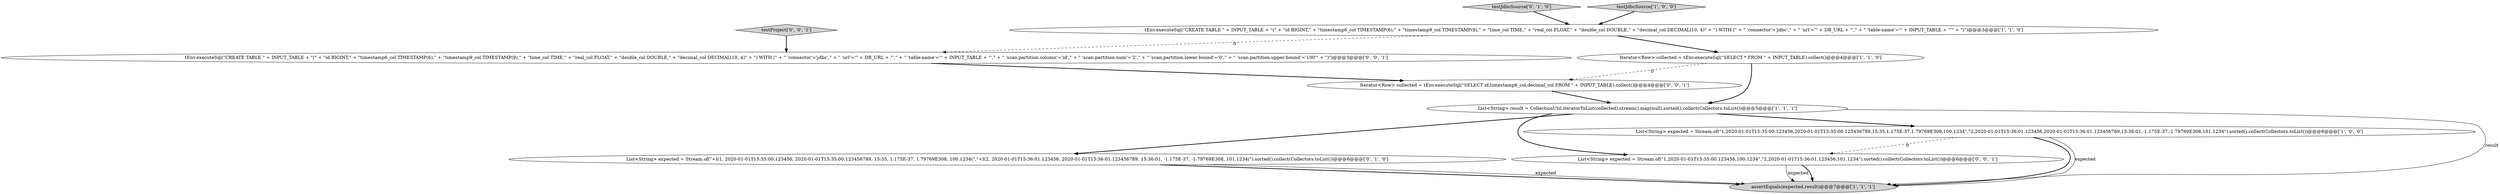 digraph {
3 [style = filled, label = "tEnv.executeSql(\"CREATE TABLE \" + INPUT_TABLE + \"(\" + \"id BIGINT,\" + \"timestamp6_col TIMESTAMP(6),\" + \"timestamp9_col TIMESTAMP(9),\" + \"time_col TIME,\" + \"real_col FLOAT,\" + \"double_col DOUBLE,\" + \"decimal_col DECIMAL(10, 4)\" + \") WITH (\" + \" 'connector'='jdbc',\" + \" 'url'='\" + DB_URL + \"',\" + \" 'table-name'='\" + INPUT_TABLE + \"'\" + \")\")@@@3@@@['1', '1', '0']", fillcolor = white, shape = ellipse image = "AAA0AAABBB1BBB"];
11 [style = filled, label = "Iterator<Row> collected = tEnv.executeSql(\"SELECT id,timestamp6_col,decimal_col FROM \" + INPUT_TABLE).collect()@@@4@@@['0', '0', '1']", fillcolor = white, shape = ellipse image = "AAA0AAABBB3BBB"];
2 [style = filled, label = "List<String> result = CollectionUtil.iteratorToList(collected).stream().map(null).sorted().collect(Collectors.toList())@@@5@@@['1', '1', '1']", fillcolor = white, shape = ellipse image = "AAA0AAABBB1BBB"];
7 [style = filled, label = "testJdbcSource['0', '1', '0']", fillcolor = lightgray, shape = diamond image = "AAA0AAABBB2BBB"];
8 [style = filled, label = "tEnv.executeSql(\"CREATE TABLE \" + INPUT_TABLE + \"(\" + \"id BIGINT,\" + \"timestamp6_col TIMESTAMP(6),\" + \"timestamp9_col TIMESTAMP(9),\" + \"time_col TIME,\" + \"real_col FLOAT,\" + \"double_col DOUBLE,\" + \"decimal_col DECIMAL(10, 4)\" + \") WITH (\" + \" 'connector'='jdbc',\" + \" 'url'='\" + DB_URL + \"',\" + \" 'table-name'='\" + INPUT_TABLE + \"',\" + \" 'scan.partition.column'='id',\" + \" 'scan.partition.num'='2',\" + \" 'scan.partition.lower-bound'='0',\" + \" 'scan.partition.upper-bound'='100'\" + \")\")@@@3@@@['0', '0', '1']", fillcolor = white, shape = ellipse image = "AAA0AAABBB3BBB"];
6 [style = filled, label = "List<String> expected = Stream.of(\"+I(1, 2020-01-01T15:35:00.123456, 2020-01-01T15:35:00.123456789, 15:35, 1.175E-37, 1.79769E308, 100.1234(\",\"+I(2, 2020-01-01T15:36:01.123456, 2020-01-01T15:36:01.123456789, 15:36:01, -1.175E-37, -1.79769E308, 101.1234(\").sorted().collect(Collectors.toList())@@@6@@@['0', '1', '0']", fillcolor = white, shape = ellipse image = "AAA0AAABBB2BBB"];
10 [style = filled, label = "List<String> expected = Stream.of(\"1,2020-01-01T15:35:00.123456,100.1234\",\"2,2020-01-01T15:36:01.123456,101.1234\").sorted().collect(Collectors.toList())@@@6@@@['0', '0', '1']", fillcolor = white, shape = ellipse image = "AAA0AAABBB3BBB"];
5 [style = filled, label = "List<String> expected = Stream.of(\"1,2020-01-01T15:35:00.123456,2020-01-01T15:35:00.123456789,15:35,1.175E-37,1.79769E308,100.1234\",\"2,2020-01-01T15:36:01.123456,2020-01-01T15:36:01.123456789,15:36:01,-1.175E-37,-1.79769E308,101.1234\").sorted().collect(Collectors.toList())@@@6@@@['1', '0', '0']", fillcolor = white, shape = ellipse image = "AAA0AAABBB1BBB"];
0 [style = filled, label = "assertEquals(expected,result)@@@7@@@['1', '1', '1']", fillcolor = lightgray, shape = ellipse image = "AAA0AAABBB1BBB"];
1 [style = filled, label = "Iterator<Row> collected = tEnv.executeSql(\"SELECT * FROM \" + INPUT_TABLE).collect()@@@4@@@['1', '1', '0']", fillcolor = white, shape = ellipse image = "AAA0AAABBB1BBB"];
9 [style = filled, label = "testProject['0', '0', '1']", fillcolor = lightgray, shape = diamond image = "AAA0AAABBB3BBB"];
4 [style = filled, label = "testJdbcSource['1', '0', '0']", fillcolor = lightgray, shape = diamond image = "AAA0AAABBB1BBB"];
3->8 [style = dashed, label="0"];
4->3 [style = bold, label=""];
1->2 [style = bold, label=""];
10->0 [style = solid, label="expected"];
6->0 [style = bold, label=""];
6->0 [style = solid, label="expected"];
2->0 [style = solid, label="result"];
5->0 [style = bold, label=""];
3->1 [style = bold, label=""];
2->10 [style = bold, label=""];
8->11 [style = bold, label=""];
9->8 [style = bold, label=""];
5->0 [style = solid, label="expected"];
2->6 [style = bold, label=""];
1->11 [style = dashed, label="0"];
11->2 [style = bold, label=""];
7->3 [style = bold, label=""];
10->0 [style = bold, label=""];
5->10 [style = dashed, label="0"];
2->5 [style = bold, label=""];
}
